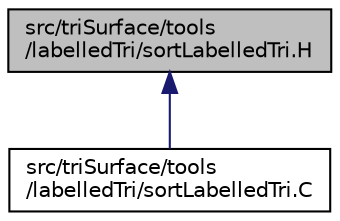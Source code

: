 digraph "src/triSurface/tools/labelledTri/sortLabelledTri.H"
{
  bgcolor="transparent";
  edge [fontname="Helvetica",fontsize="10",labelfontname="Helvetica",labelfontsize="10"];
  node [fontname="Helvetica",fontsize="10",shape=record];
  Node1 [label="src/triSurface/tools\l/labelledTri/sortLabelledTri.H",height=0.2,width=0.4,color="black", fillcolor="grey75", style="filled", fontcolor="black"];
  Node1 -> Node2 [dir="back",color="midnightblue",fontsize="10",style="solid",fontname="Helvetica"];
  Node2 [label="src/triSurface/tools\l/labelledTri/sortLabelledTri.C",height=0.2,width=0.4,color="black",URL="$a10458.html"];
}
